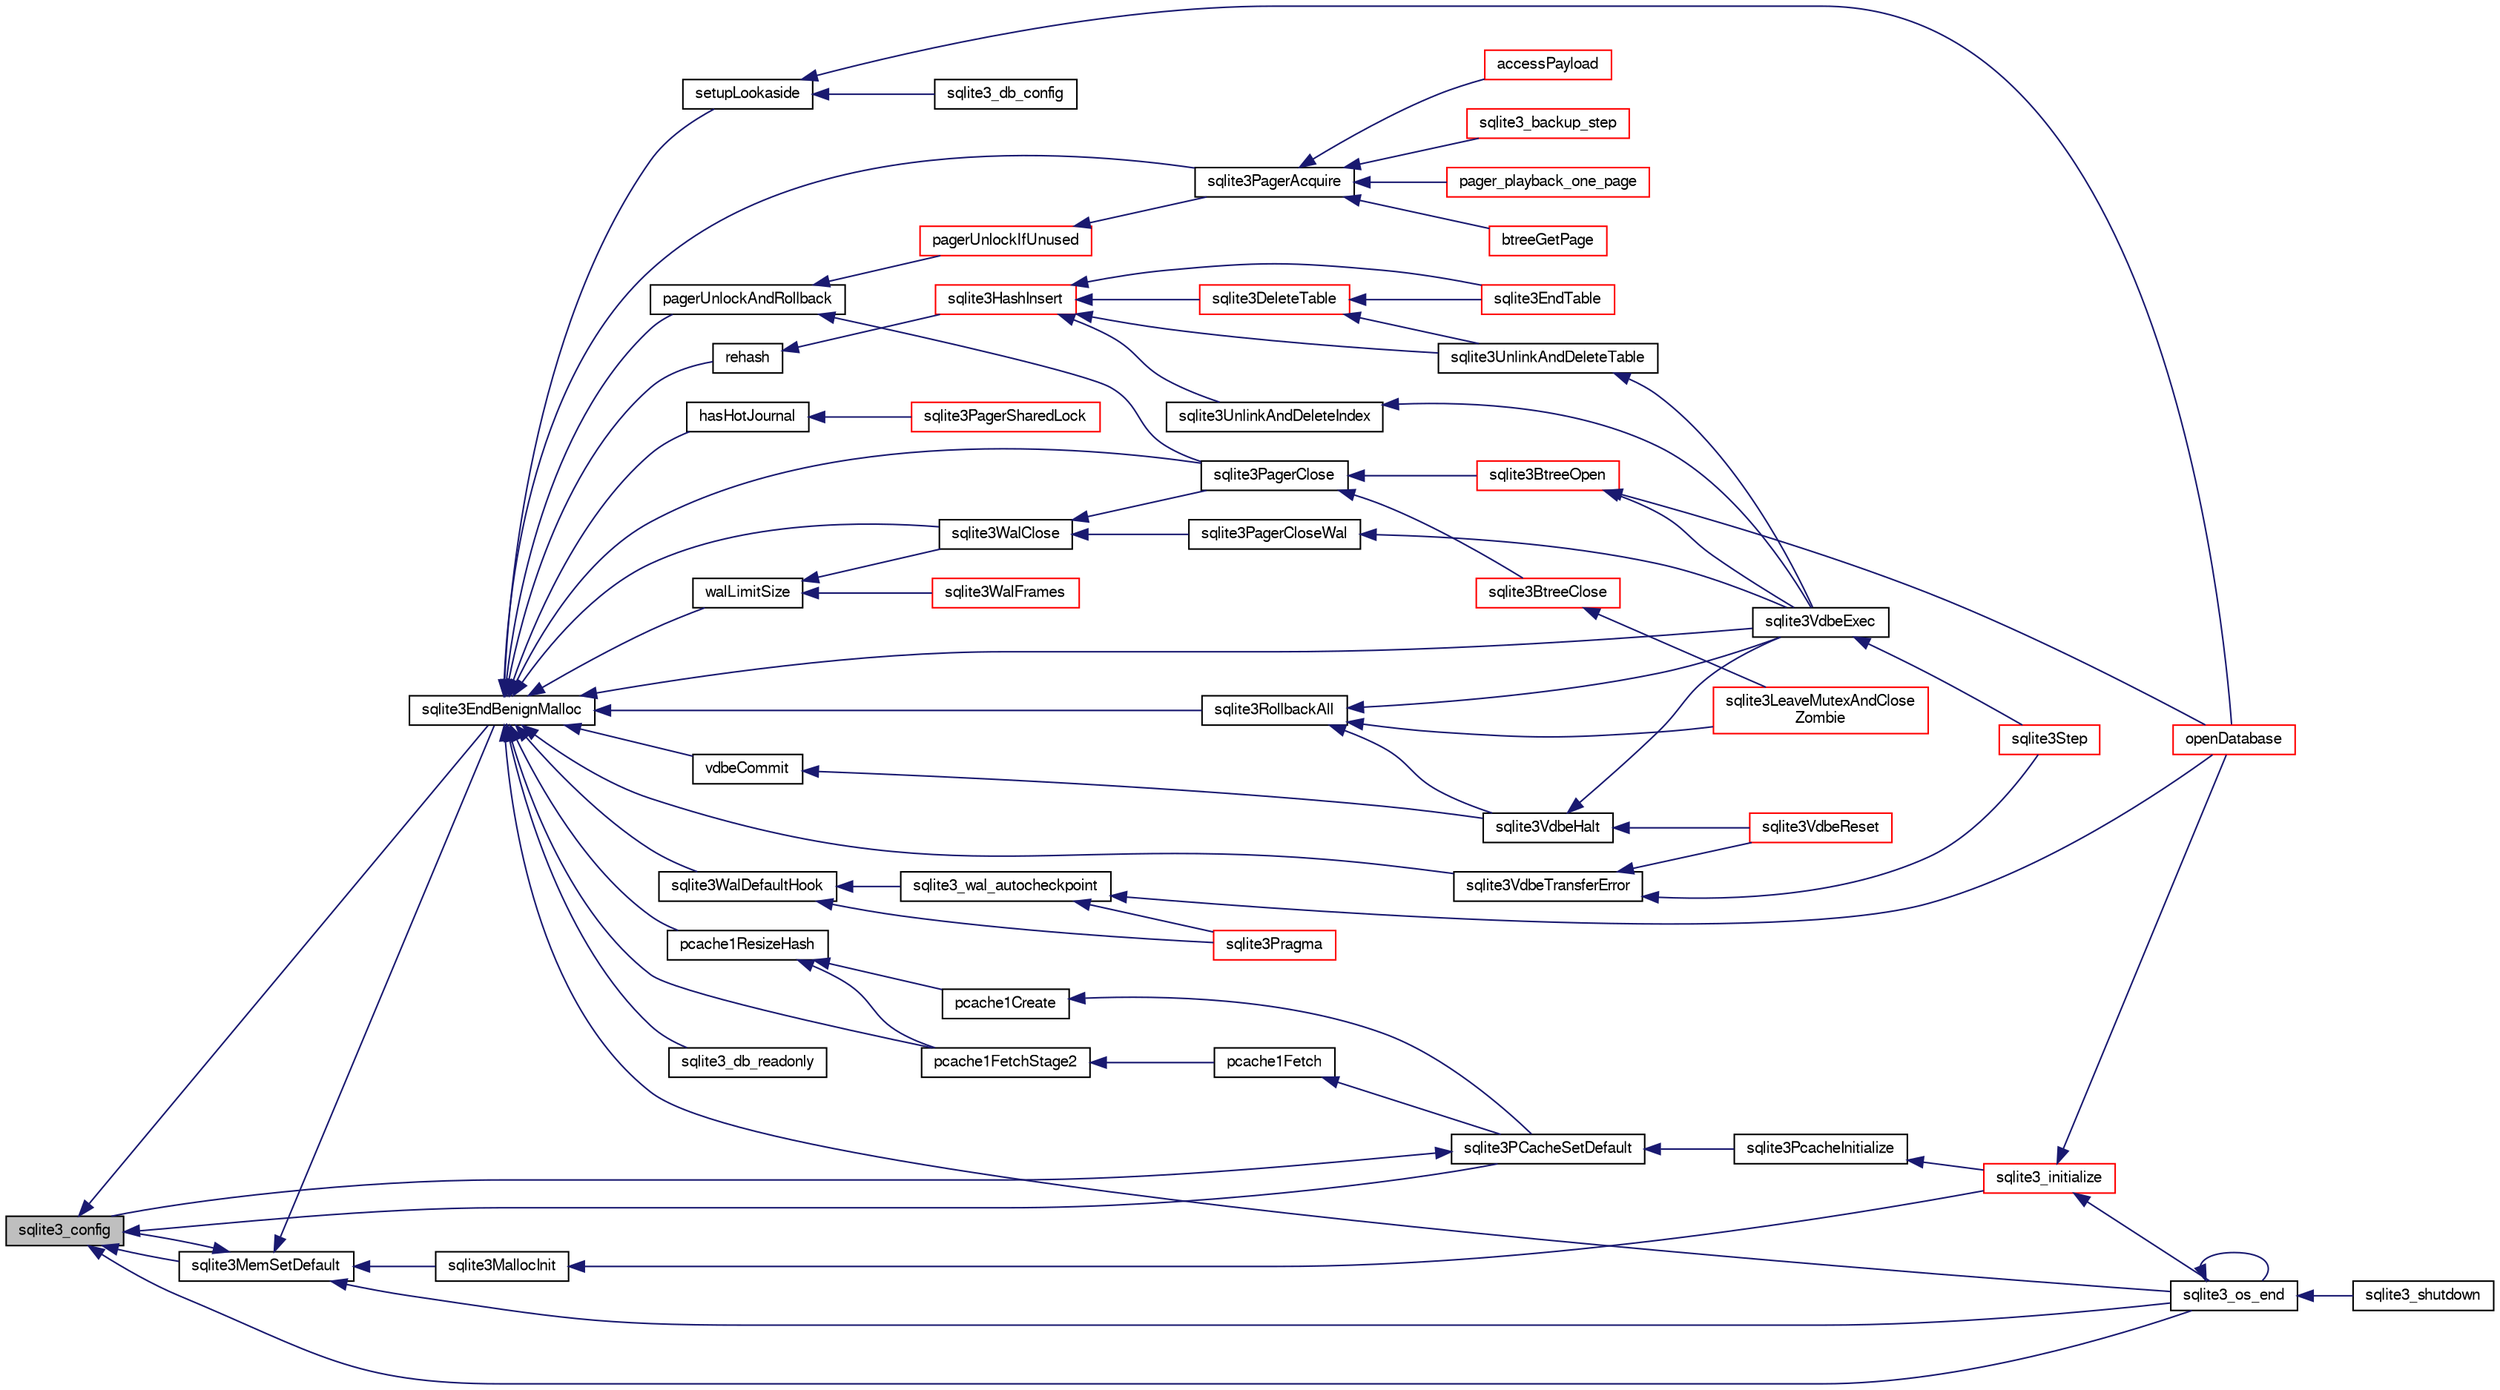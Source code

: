 digraph "sqlite3_config"
{
  edge [fontname="FreeSans",fontsize="10",labelfontname="FreeSans",labelfontsize="10"];
  node [fontname="FreeSans",fontsize="10",shape=record];
  rankdir="LR";
  Node23547 [label="sqlite3_config",height=0.2,width=0.4,color="black", fillcolor="grey75", style="filled", fontcolor="black"];
  Node23547 -> Node23548 [dir="back",color="midnightblue",fontsize="10",style="solid",fontname="FreeSans"];
  Node23548 [label="sqlite3EndBenignMalloc",height=0.2,width=0.4,color="black", fillcolor="white", style="filled",URL="$sqlite3_8c.html#a4582127cc64d483dc66c7acf9d8d8fbb"];
  Node23548 -> Node23549 [dir="back",color="midnightblue",fontsize="10",style="solid",fontname="FreeSans"];
  Node23549 [label="rehash",height=0.2,width=0.4,color="black", fillcolor="white", style="filled",URL="$sqlite3_8c.html#a4851529638f6c7af16239ee6e2dcc628"];
  Node23549 -> Node23550 [dir="back",color="midnightblue",fontsize="10",style="solid",fontname="FreeSans"];
  Node23550 [label="sqlite3HashInsert",height=0.2,width=0.4,color="red", fillcolor="white", style="filled",URL="$sqlite3_8c.html#aebbc6c13b3c139d5f3463938f441da3d"];
  Node23550 -> Node23551 [dir="back",color="midnightblue",fontsize="10",style="solid",fontname="FreeSans"];
  Node23551 [label="sqlite3UnlinkAndDeleteIndex",height=0.2,width=0.4,color="black", fillcolor="white", style="filled",URL="$sqlite3_8c.html#a889f2dcb438c56db37a6d61e9f25e244"];
  Node23551 -> Node23552 [dir="back",color="midnightblue",fontsize="10",style="solid",fontname="FreeSans"];
  Node23552 [label="sqlite3VdbeExec",height=0.2,width=0.4,color="black", fillcolor="white", style="filled",URL="$sqlite3_8c.html#a8ce40a614bdc56719c4d642b1e4dfb21"];
  Node23552 -> Node23553 [dir="back",color="midnightblue",fontsize="10",style="solid",fontname="FreeSans"];
  Node23553 [label="sqlite3Step",height=0.2,width=0.4,color="red", fillcolor="white", style="filled",URL="$sqlite3_8c.html#a3f2872e873e2758a4beedad1d5113554"];
  Node23550 -> Node23680 [dir="back",color="midnightblue",fontsize="10",style="solid",fontname="FreeSans"];
  Node23680 [label="sqlite3DeleteTable",height=0.2,width=0.4,color="red", fillcolor="white", style="filled",URL="$sqlite3_8c.html#a7fd3d507375a381a3807f92735318973"];
  Node23680 -> Node23682 [dir="back",color="midnightblue",fontsize="10",style="solid",fontname="FreeSans"];
  Node23682 [label="sqlite3UnlinkAndDeleteTable",height=0.2,width=0.4,color="black", fillcolor="white", style="filled",URL="$sqlite3_8c.html#a9733677716a49de464f86fff164e9a1b"];
  Node23682 -> Node23552 [dir="back",color="midnightblue",fontsize="10",style="solid",fontname="FreeSans"];
  Node23680 -> Node23594 [dir="back",color="midnightblue",fontsize="10",style="solid",fontname="FreeSans"];
  Node23594 [label="sqlite3EndTable",height=0.2,width=0.4,color="red", fillcolor="white", style="filled",URL="$sqlite3_8c.html#a7b5f2c66c0f0b6f819d970ca389768b0"];
  Node23550 -> Node23682 [dir="back",color="midnightblue",fontsize="10",style="solid",fontname="FreeSans"];
  Node23550 -> Node23594 [dir="back",color="midnightblue",fontsize="10",style="solid",fontname="FreeSans"];
  Node23548 -> Node23859 [dir="back",color="midnightblue",fontsize="10",style="solid",fontname="FreeSans"];
  Node23859 [label="sqlite3_os_end",height=0.2,width=0.4,color="black", fillcolor="white", style="filled",URL="$sqlite3_8h.html#a2288c95881ecca13d994e42b6a958906"];
  Node23859 -> Node23859 [dir="back",color="midnightblue",fontsize="10",style="solid",fontname="FreeSans"];
  Node23859 -> Node23860 [dir="back",color="midnightblue",fontsize="10",style="solid",fontname="FreeSans"];
  Node23860 [label="sqlite3_shutdown",height=0.2,width=0.4,color="black", fillcolor="white", style="filled",URL="$sqlite3_8h.html#aeaf9947fe863ba3d3aca061475e3af2e"];
  Node23548 -> Node23861 [dir="back",color="midnightblue",fontsize="10",style="solid",fontname="FreeSans"];
  Node23861 [label="pcache1ResizeHash",height=0.2,width=0.4,color="black", fillcolor="white", style="filled",URL="$sqlite3_8c.html#a7795922581c79a689c6e954dad69c037"];
  Node23861 -> Node23862 [dir="back",color="midnightblue",fontsize="10",style="solid",fontname="FreeSans"];
  Node23862 [label="pcache1Create",height=0.2,width=0.4,color="black", fillcolor="white", style="filled",URL="$sqlite3_8c.html#a44cfeb7ecaf2b6aa54934d3deaee8919"];
  Node23862 -> Node23863 [dir="back",color="midnightblue",fontsize="10",style="solid",fontname="FreeSans"];
  Node23863 [label="sqlite3PCacheSetDefault",height=0.2,width=0.4,color="black", fillcolor="white", style="filled",URL="$sqlite3_8c.html#a91974afe7709a742451438556ee0c70c"];
  Node23863 -> Node23864 [dir="back",color="midnightblue",fontsize="10",style="solid",fontname="FreeSans"];
  Node23864 [label="sqlite3PcacheInitialize",height=0.2,width=0.4,color="black", fillcolor="white", style="filled",URL="$sqlite3_8c.html#a2902c61ddc88bea002c4d69fe4052b1f"];
  Node23864 -> Node23865 [dir="back",color="midnightblue",fontsize="10",style="solid",fontname="FreeSans"];
  Node23865 [label="sqlite3_initialize",height=0.2,width=0.4,color="red", fillcolor="white", style="filled",URL="$sqlite3_8h.html#ab0c0ee2d5d4cf8b28e9572296a8861df"];
  Node23865 -> Node23859 [dir="back",color="midnightblue",fontsize="10",style="solid",fontname="FreeSans"];
  Node23865 -> Node23786 [dir="back",color="midnightblue",fontsize="10",style="solid",fontname="FreeSans"];
  Node23786 [label="openDatabase",height=0.2,width=0.4,color="red", fillcolor="white", style="filled",URL="$sqlite3_8c.html#a6a9c3bc3a64234e863413f41db473758"];
  Node23863 -> Node23547 [dir="back",color="midnightblue",fontsize="10",style="solid",fontname="FreeSans"];
  Node23861 -> Node24420 [dir="back",color="midnightblue",fontsize="10",style="solid",fontname="FreeSans"];
  Node24420 [label="pcache1FetchStage2",height=0.2,width=0.4,color="black", fillcolor="white", style="filled",URL="$sqlite3_8c.html#a30a4ee80ec88f9eb4ade1424d99585b5"];
  Node24420 -> Node24421 [dir="back",color="midnightblue",fontsize="10",style="solid",fontname="FreeSans"];
  Node24421 [label="pcache1Fetch",height=0.2,width=0.4,color="black", fillcolor="white", style="filled",URL="$sqlite3_8c.html#a745bc37e2a945b10e6b23a6fe6c35411"];
  Node24421 -> Node23863 [dir="back",color="midnightblue",fontsize="10",style="solid",fontname="FreeSans"];
  Node23548 -> Node24420 [dir="back",color="midnightblue",fontsize="10",style="solid",fontname="FreeSans"];
  Node23548 -> Node23958 [dir="back",color="midnightblue",fontsize="10",style="solid",fontname="FreeSans"];
  Node23958 [label="pagerUnlockAndRollback",height=0.2,width=0.4,color="black", fillcolor="white", style="filled",URL="$sqlite3_8c.html#a02d96b7bf62c3b13ba905d168914518c"];
  Node23958 -> Node23959 [dir="back",color="midnightblue",fontsize="10",style="solid",fontname="FreeSans"];
  Node23959 [label="sqlite3PagerClose",height=0.2,width=0.4,color="black", fillcolor="white", style="filled",URL="$sqlite3_8c.html#af94b1f96b60689fd09422cce2c85f53f"];
  Node23959 -> Node23878 [dir="back",color="midnightblue",fontsize="10",style="solid",fontname="FreeSans"];
  Node23878 [label="sqlite3BtreeOpen",height=0.2,width=0.4,color="red", fillcolor="white", style="filled",URL="$sqlite3_8c.html#a13dcb44dc34af6ce9d38de9c5aa975f9"];
  Node23878 -> Node23552 [dir="back",color="midnightblue",fontsize="10",style="solid",fontname="FreeSans"];
  Node23878 -> Node23786 [dir="back",color="midnightblue",fontsize="10",style="solid",fontname="FreeSans"];
  Node23959 -> Node23933 [dir="back",color="midnightblue",fontsize="10",style="solid",fontname="FreeSans"];
  Node23933 [label="sqlite3BtreeClose",height=0.2,width=0.4,color="red", fillcolor="white", style="filled",URL="$sqlite3_8c.html#a729b65009b66a99200496b09c124df01"];
  Node23933 -> Node23780 [dir="back",color="midnightblue",fontsize="10",style="solid",fontname="FreeSans"];
  Node23780 [label="sqlite3LeaveMutexAndClose\lZombie",height=0.2,width=0.4,color="red", fillcolor="white", style="filled",URL="$sqlite3_8c.html#afe3a37c29dcb0fe9fc15fe07a3976f59"];
  Node23958 -> Node23960 [dir="back",color="midnightblue",fontsize="10",style="solid",fontname="FreeSans"];
  Node23960 [label="pagerUnlockIfUnused",height=0.2,width=0.4,color="red", fillcolor="white", style="filled",URL="$sqlite3_8c.html#abf547f4276efb6f10262f7fde1e4d065"];
  Node23960 -> Node23961 [dir="back",color="midnightblue",fontsize="10",style="solid",fontname="FreeSans"];
  Node23961 [label="sqlite3PagerAcquire",height=0.2,width=0.4,color="black", fillcolor="white", style="filled",URL="$sqlite3_8c.html#a22a53daafd2bd778cda390312651f994"];
  Node23961 -> Node23952 [dir="back",color="midnightblue",fontsize="10",style="solid",fontname="FreeSans"];
  Node23952 [label="pager_playback_one_page",height=0.2,width=0.4,color="red", fillcolor="white", style="filled",URL="$sqlite3_8c.html#adfca1dee9939482792fe2b4ed982d00e"];
  Node23961 -> Node23962 [dir="back",color="midnightblue",fontsize="10",style="solid",fontname="FreeSans"];
  Node23962 [label="btreeGetPage",height=0.2,width=0.4,color="red", fillcolor="white", style="filled",URL="$sqlite3_8c.html#ac59679e30ceb0190614fbd19a7feb6de"];
  Node23961 -> Node23927 [dir="back",color="midnightblue",fontsize="10",style="solid",fontname="FreeSans"];
  Node23927 [label="accessPayload",height=0.2,width=0.4,color="red", fillcolor="white", style="filled",URL="$sqlite3_8c.html#acf70e6d3cb6afd54d677b3dffb6959d2"];
  Node23961 -> Node23764 [dir="back",color="midnightblue",fontsize="10",style="solid",fontname="FreeSans"];
  Node23764 [label="sqlite3_backup_step",height=0.2,width=0.4,color="red", fillcolor="white", style="filled",URL="$sqlite3_8h.html#a1699b75e98d082eebc465a9e64c35269"];
  Node23548 -> Node23959 [dir="back",color="midnightblue",fontsize="10",style="solid",fontname="FreeSans"];
  Node23548 -> Node24128 [dir="back",color="midnightblue",fontsize="10",style="solid",fontname="FreeSans"];
  Node24128 [label="hasHotJournal",height=0.2,width=0.4,color="black", fillcolor="white", style="filled",URL="$sqlite3_8c.html#a875dc699b7a0e8ab6ba19170e5096d5e"];
  Node24128 -> Node23954 [dir="back",color="midnightblue",fontsize="10",style="solid",fontname="FreeSans"];
  Node23954 [label="sqlite3PagerSharedLock",height=0.2,width=0.4,color="red", fillcolor="white", style="filled",URL="$sqlite3_8c.html#a58c197b629fb6eaacf96c7add57c70df"];
  Node23548 -> Node23961 [dir="back",color="midnightblue",fontsize="10",style="solid",fontname="FreeSans"];
  Node23548 -> Node24243 [dir="back",color="midnightblue",fontsize="10",style="solid",fontname="FreeSans"];
  Node24243 [label="walLimitSize",height=0.2,width=0.4,color="black", fillcolor="white", style="filled",URL="$sqlite3_8c.html#a7d814227c8fb4a3441c42e9f2fdade3b"];
  Node24243 -> Node24151 [dir="back",color="midnightblue",fontsize="10",style="solid",fontname="FreeSans"];
  Node24151 [label="sqlite3WalClose",height=0.2,width=0.4,color="black", fillcolor="white", style="filled",URL="$sqlite3_8c.html#abfd7d36ec6ea41ecb2717dd4c6b0571e"];
  Node24151 -> Node23959 [dir="back",color="midnightblue",fontsize="10",style="solid",fontname="FreeSans"];
  Node24151 -> Node24133 [dir="back",color="midnightblue",fontsize="10",style="solid",fontname="FreeSans"];
  Node24133 [label="sqlite3PagerCloseWal",height=0.2,width=0.4,color="black", fillcolor="white", style="filled",URL="$sqlite3_8c.html#ac62d7d3d29214a7cad25fdd88e7c7a74"];
  Node24133 -> Node23552 [dir="back",color="midnightblue",fontsize="10",style="solid",fontname="FreeSans"];
  Node24243 -> Node24004 [dir="back",color="midnightblue",fontsize="10",style="solid",fontname="FreeSans"];
  Node24004 [label="sqlite3WalFrames",height=0.2,width=0.4,color="red", fillcolor="white", style="filled",URL="$sqlite3_8c.html#af9606aac275558d3b96c83b2bff2d717"];
  Node23548 -> Node24151 [dir="back",color="midnightblue",fontsize="10",style="solid",fontname="FreeSans"];
  Node23548 -> Node23887 [dir="back",color="midnightblue",fontsize="10",style="solid",fontname="FreeSans"];
  Node23887 [label="vdbeCommit",height=0.2,width=0.4,color="black", fillcolor="white", style="filled",URL="$sqlite3_8c.html#a5d7f1e0625451b987728f600cfe1b92d"];
  Node23887 -> Node23770 [dir="back",color="midnightblue",fontsize="10",style="solid",fontname="FreeSans"];
  Node23770 [label="sqlite3VdbeHalt",height=0.2,width=0.4,color="black", fillcolor="white", style="filled",URL="$sqlite3_8c.html#a8d1d99703d999190fbc35ecc981cb709"];
  Node23770 -> Node23771 [dir="back",color="midnightblue",fontsize="10",style="solid",fontname="FreeSans"];
  Node23771 [label="sqlite3VdbeReset",height=0.2,width=0.4,color="red", fillcolor="white", style="filled",URL="$sqlite3_8c.html#a315a913742f7267f90d46d41446353b1"];
  Node23770 -> Node23552 [dir="back",color="midnightblue",fontsize="10",style="solid",fontname="FreeSans"];
  Node23548 -> Node24265 [dir="back",color="midnightblue",fontsize="10",style="solid",fontname="FreeSans"];
  Node24265 [label="sqlite3VdbeTransferError",height=0.2,width=0.4,color="black", fillcolor="white", style="filled",URL="$sqlite3_8c.html#aaf4a567b51602bb6d7bb150e6c72de69"];
  Node24265 -> Node23771 [dir="back",color="midnightblue",fontsize="10",style="solid",fontname="FreeSans"];
  Node24265 -> Node23553 [dir="back",color="midnightblue",fontsize="10",style="solid",fontname="FreeSans"];
  Node23548 -> Node23552 [dir="back",color="midnightblue",fontsize="10",style="solid",fontname="FreeSans"];
  Node23548 -> Node24422 [dir="back",color="midnightblue",fontsize="10",style="solid",fontname="FreeSans"];
  Node24422 [label="setupLookaside",height=0.2,width=0.4,color="black", fillcolor="white", style="filled",URL="$sqlite3_8c.html#a83e30e8059c0e1a0537a569a91ce81e5"];
  Node24422 -> Node24423 [dir="back",color="midnightblue",fontsize="10",style="solid",fontname="FreeSans"];
  Node24423 [label="sqlite3_db_config",height=0.2,width=0.4,color="black", fillcolor="white", style="filled",URL="$sqlite3_8h.html#a35895f9b53f6cc7a4e72c3f8905e6edd"];
  Node24422 -> Node23786 [dir="back",color="midnightblue",fontsize="10",style="solid",fontname="FreeSans"];
  Node23548 -> Node23769 [dir="back",color="midnightblue",fontsize="10",style="solid",fontname="FreeSans"];
  Node23769 [label="sqlite3RollbackAll",height=0.2,width=0.4,color="black", fillcolor="white", style="filled",URL="$sqlite3_8c.html#ad902dd388d73208539f557962e3fe6bb"];
  Node23769 -> Node23770 [dir="back",color="midnightblue",fontsize="10",style="solid",fontname="FreeSans"];
  Node23769 -> Node23552 [dir="back",color="midnightblue",fontsize="10",style="solid",fontname="FreeSans"];
  Node23769 -> Node23780 [dir="back",color="midnightblue",fontsize="10",style="solid",fontname="FreeSans"];
  Node23548 -> Node24062 [dir="back",color="midnightblue",fontsize="10",style="solid",fontname="FreeSans"];
  Node24062 [label="sqlite3WalDefaultHook",height=0.2,width=0.4,color="black", fillcolor="white", style="filled",URL="$sqlite3_8c.html#a4a9ed7c3fcab46b3d82eb79ede8c4f77"];
  Node24062 -> Node23630 [dir="back",color="midnightblue",fontsize="10",style="solid",fontname="FreeSans"];
  Node23630 [label="sqlite3Pragma",height=0.2,width=0.4,color="red", fillcolor="white", style="filled",URL="$sqlite3_8c.html#a111391370f58f8e6a6eca51fd34d62ed"];
  Node24062 -> Node24063 [dir="back",color="midnightblue",fontsize="10",style="solid",fontname="FreeSans"];
  Node24063 [label="sqlite3_wal_autocheckpoint",height=0.2,width=0.4,color="black", fillcolor="white", style="filled",URL="$sqlite3_8h.html#acdc3742b48372dce0e839ce0f89747be"];
  Node24063 -> Node23630 [dir="back",color="midnightblue",fontsize="10",style="solid",fontname="FreeSans"];
  Node24063 -> Node23786 [dir="back",color="midnightblue",fontsize="10",style="solid",fontname="FreeSans"];
  Node23548 -> Node24065 [dir="back",color="midnightblue",fontsize="10",style="solid",fontname="FreeSans"];
  Node24065 [label="sqlite3_db_readonly",height=0.2,width=0.4,color="black", fillcolor="white", style="filled",URL="$sqlite3_8h.html#a96c378e7022e7a8a375e23f7fc662cdd"];
  Node23547 -> Node24023 [dir="back",color="midnightblue",fontsize="10",style="solid",fontname="FreeSans"];
  Node24023 [label="sqlite3MemSetDefault",height=0.2,width=0.4,color="black", fillcolor="white", style="filled",URL="$sqlite3_8c.html#a162fbfd727e92c5f8f72625b5ff62549"];
  Node24023 -> Node23548 [dir="back",color="midnightblue",fontsize="10",style="solid",fontname="FreeSans"];
  Node24023 -> Node24024 [dir="back",color="midnightblue",fontsize="10",style="solid",fontname="FreeSans"];
  Node24024 [label="sqlite3MallocInit",height=0.2,width=0.4,color="black", fillcolor="white", style="filled",URL="$sqlite3_8c.html#a9e06f9e7cad0d83ce80ab493c9533552"];
  Node24024 -> Node23865 [dir="back",color="midnightblue",fontsize="10",style="solid",fontname="FreeSans"];
  Node24023 -> Node23859 [dir="back",color="midnightblue",fontsize="10",style="solid",fontname="FreeSans"];
  Node24023 -> Node23547 [dir="back",color="midnightblue",fontsize="10",style="solid",fontname="FreeSans"];
  Node23547 -> Node23859 [dir="back",color="midnightblue",fontsize="10",style="solid",fontname="FreeSans"];
  Node23547 -> Node23863 [dir="back",color="midnightblue",fontsize="10",style="solid",fontname="FreeSans"];
}
